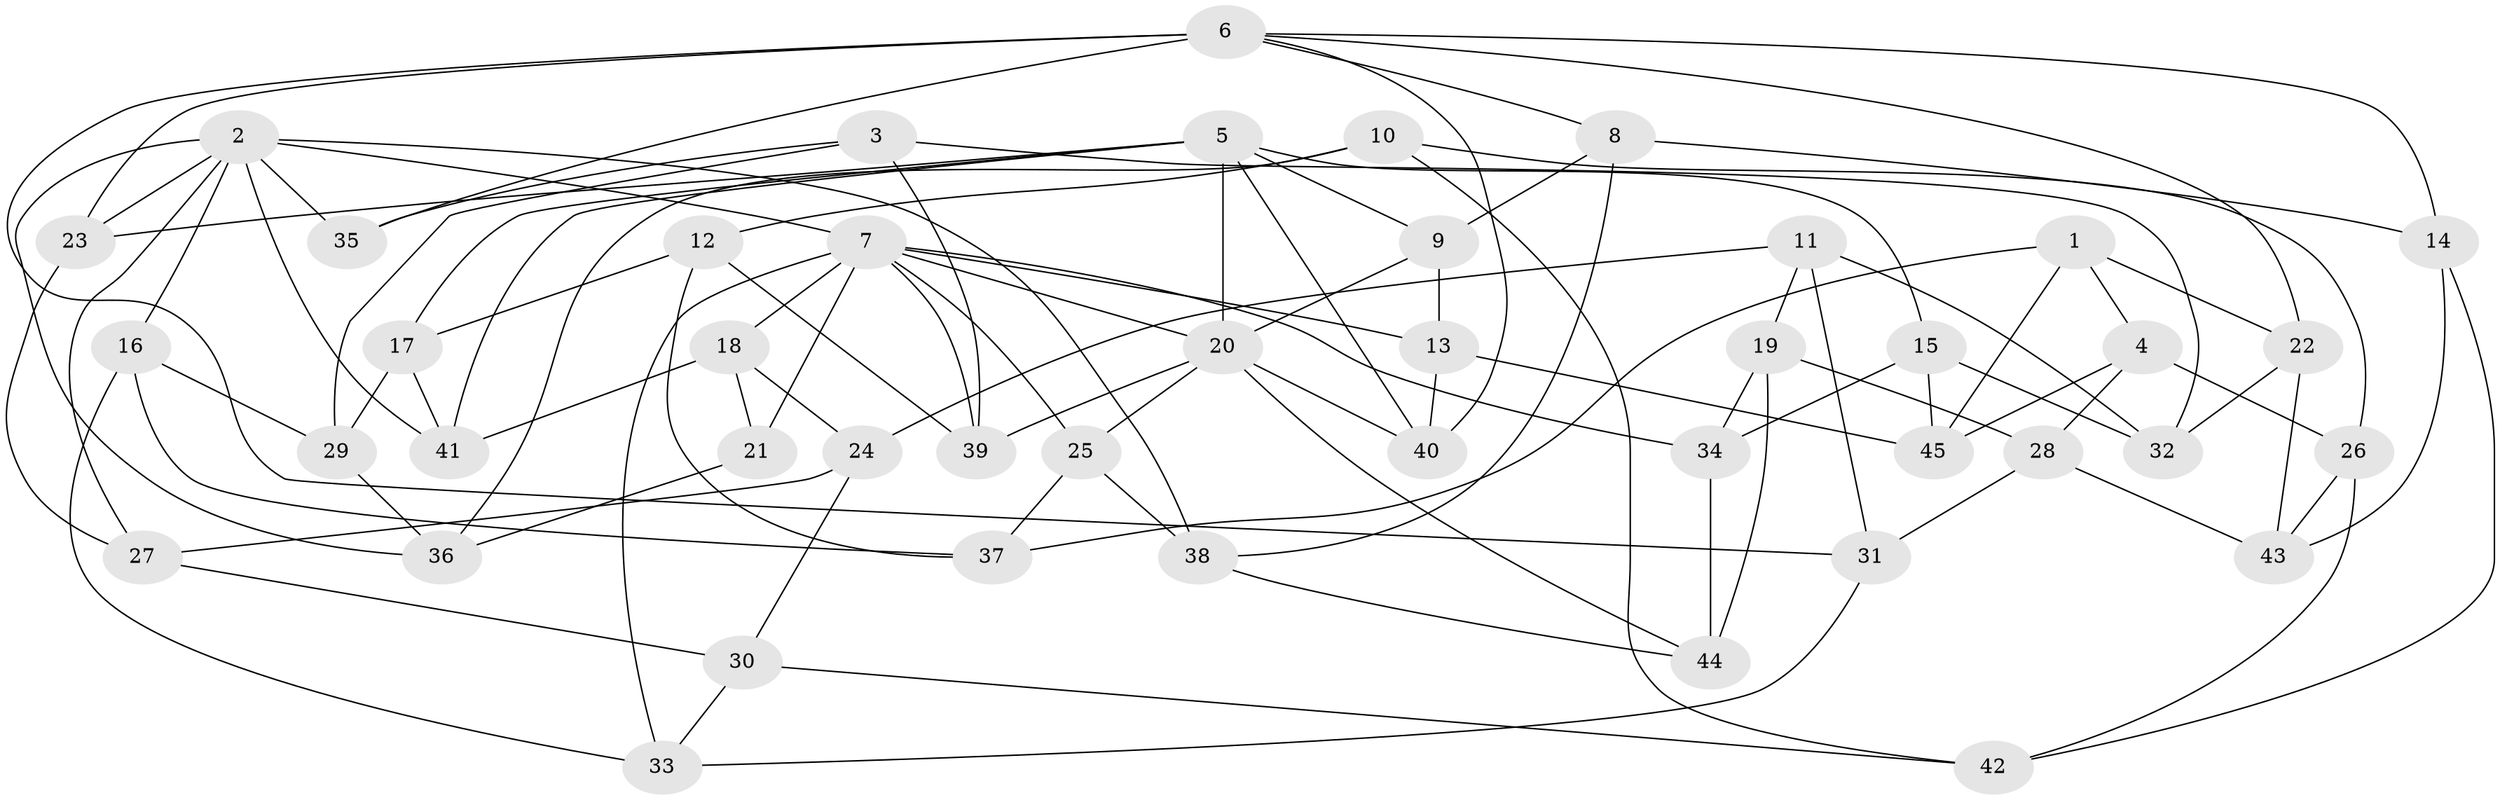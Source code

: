 // original degree distribution, {4: 1.0}
// Generated by graph-tools (version 1.1) at 2025/53/03/04/25 22:53:44]
// undirected, 45 vertices, 98 edges
graph export_dot {
  node [color=gray90,style=filled];
  1;
  2;
  3;
  4;
  5;
  6;
  7;
  8;
  9;
  10;
  11;
  12;
  13;
  14;
  15;
  16;
  17;
  18;
  19;
  20;
  21;
  22;
  23;
  24;
  25;
  26;
  27;
  28;
  29;
  30;
  31;
  32;
  33;
  34;
  35;
  36;
  37;
  38;
  39;
  40;
  41;
  42;
  43;
  44;
  45;
  1 -- 4 [weight=1.0];
  1 -- 22 [weight=1.0];
  1 -- 37 [weight=1.0];
  1 -- 45 [weight=1.0];
  2 -- 7 [weight=1.0];
  2 -- 16 [weight=1.0];
  2 -- 23 [weight=1.0];
  2 -- 27 [weight=1.0];
  2 -- 35 [weight=1.0];
  2 -- 36 [weight=1.0];
  2 -- 38 [weight=1.0];
  2 -- 41 [weight=1.0];
  3 -- 29 [weight=1.0];
  3 -- 32 [weight=1.0];
  3 -- 35 [weight=1.0];
  3 -- 39 [weight=1.0];
  4 -- 26 [weight=1.0];
  4 -- 28 [weight=1.0];
  4 -- 45 [weight=1.0];
  5 -- 9 [weight=1.0];
  5 -- 15 [weight=1.0];
  5 -- 17 [weight=1.0];
  5 -- 20 [weight=2.0];
  5 -- 23 [weight=1.0];
  5 -- 40 [weight=1.0];
  5 -- 41 [weight=1.0];
  6 -- 8 [weight=1.0];
  6 -- 14 [weight=1.0];
  6 -- 22 [weight=1.0];
  6 -- 23 [weight=1.0];
  6 -- 31 [weight=1.0];
  6 -- 35 [weight=2.0];
  6 -- 40 [weight=1.0];
  7 -- 13 [weight=1.0];
  7 -- 18 [weight=1.0];
  7 -- 20 [weight=1.0];
  7 -- 21 [weight=2.0];
  7 -- 25 [weight=1.0];
  7 -- 33 [weight=1.0];
  7 -- 34 [weight=1.0];
  7 -- 39 [weight=1.0];
  8 -- 9 [weight=1.0];
  8 -- 14 [weight=1.0];
  8 -- 38 [weight=1.0];
  9 -- 13 [weight=1.0];
  9 -- 20 [weight=1.0];
  10 -- 12 [weight=1.0];
  10 -- 26 [weight=1.0];
  10 -- 36 [weight=1.0];
  10 -- 42 [weight=1.0];
  11 -- 19 [weight=1.0];
  11 -- 24 [weight=1.0];
  11 -- 31 [weight=1.0];
  11 -- 32 [weight=1.0];
  12 -- 17 [weight=1.0];
  12 -- 37 [weight=1.0];
  12 -- 39 [weight=1.0];
  13 -- 40 [weight=1.0];
  13 -- 45 [weight=1.0];
  14 -- 42 [weight=1.0];
  14 -- 43 [weight=1.0];
  15 -- 32 [weight=1.0];
  15 -- 34 [weight=1.0];
  15 -- 45 [weight=1.0];
  16 -- 29 [weight=1.0];
  16 -- 33 [weight=1.0];
  16 -- 37 [weight=1.0];
  17 -- 29 [weight=1.0];
  17 -- 41 [weight=1.0];
  18 -- 21 [weight=1.0];
  18 -- 24 [weight=1.0];
  18 -- 41 [weight=1.0];
  19 -- 28 [weight=1.0];
  19 -- 34 [weight=1.0];
  19 -- 44 [weight=1.0];
  20 -- 25 [weight=1.0];
  20 -- 39 [weight=1.0];
  20 -- 40 [weight=1.0];
  20 -- 44 [weight=1.0];
  21 -- 36 [weight=1.0];
  22 -- 32 [weight=1.0];
  22 -- 43 [weight=1.0];
  23 -- 27 [weight=1.0];
  24 -- 27 [weight=1.0];
  24 -- 30 [weight=1.0];
  25 -- 37 [weight=1.0];
  25 -- 38 [weight=1.0];
  26 -- 42 [weight=1.0];
  26 -- 43 [weight=1.0];
  27 -- 30 [weight=1.0];
  28 -- 31 [weight=1.0];
  28 -- 43 [weight=1.0];
  29 -- 36 [weight=1.0];
  30 -- 33 [weight=1.0];
  30 -- 42 [weight=1.0];
  31 -- 33 [weight=1.0];
  34 -- 44 [weight=1.0];
  38 -- 44 [weight=1.0];
}
